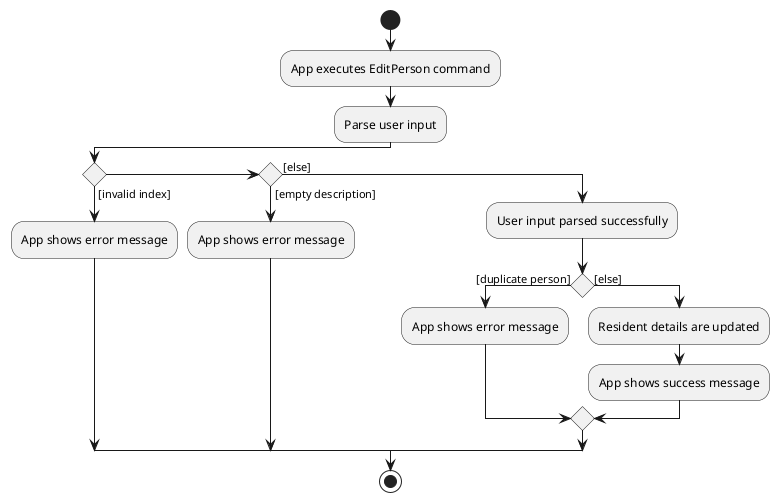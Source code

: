 @startuml
start
:App executes EditPerson command;

'Since the beta syntax does not support placing the condition outside the
'diamond we place it as the true branch instead.

:Parse user input;
    if () then ([invalid index])
        :App shows error message;
    elseif () then ([empty description])
        :App shows error message;
    else ([else])
        :User input parsed successfully;
if () then ([duplicate person])
    :App shows error message;
else ([else])
    :Resident details are updated;
    :App shows success message;
endif
endif
stop
@enduml
